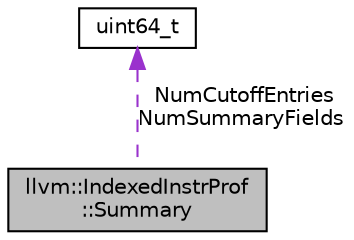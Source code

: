 digraph "llvm::IndexedInstrProf::Summary"
{
 // LATEX_PDF_SIZE
  bgcolor="transparent";
  edge [fontname="Helvetica",fontsize="10",labelfontname="Helvetica",labelfontsize="10"];
  node [fontname="Helvetica",fontsize="10",shape="box"];
  Node1 [label="llvm::IndexedInstrProf\l::Summary",height=0.2,width=0.4,color="black", fillcolor="grey75", style="filled", fontcolor="black",tooltip=" "];
  Node2 -> Node1 [dir="back",color="darkorchid3",fontsize="10",style="dashed",label=" NumCutoffEntries\nNumSummaryFields" ,fontname="Helvetica"];
  Node2 [label="uint64_t",height=0.2,width=0.4,color="black",tooltip=" "];
}
